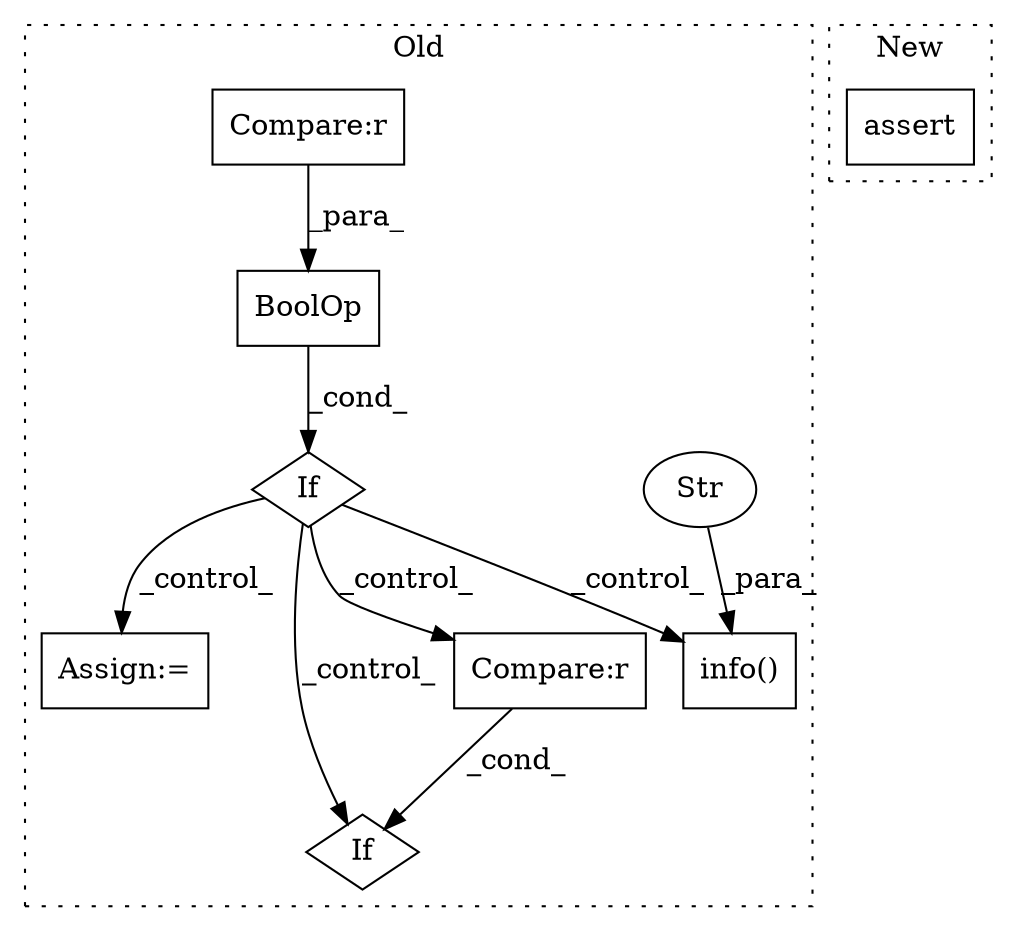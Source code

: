 digraph G {
subgraph cluster0 {
1 [label="info()" a="75" s="15372,15540" l="13,1" shape="box"];
3 [label="Str" a="66" s="15385" l="155" shape="ellipse"];
4 [label="If" a="96" s="15277" l="3" shape="diamond"];
5 [label="Compare:r" a="40" s="15314" l="35" shape="box"];
6 [label="Assign:=" a="68" s="16125" l="4" shape="box"];
7 [label="If" a="96" s="16143" l="3" shape="diamond"];
8 [label="Compare:r" a="40" s="16147" l="27" shape="box"];
9 [label="BoolOp" a="72" s="15280" l="70" shape="box"];
label = "Old";
style="dotted";
}
subgraph cluster1 {
2 [label="assert" a="65" s="10385" l="7" shape="box"];
label = "New";
style="dotted";
}
3 -> 1 [label="_para_"];
4 -> 8 [label="_control_"];
4 -> 6 [label="_control_"];
4 -> 7 [label="_control_"];
4 -> 1 [label="_control_"];
5 -> 9 [label="_para_"];
8 -> 7 [label="_cond_"];
9 -> 4 [label="_cond_"];
}
